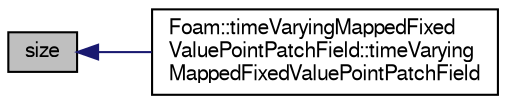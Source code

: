 digraph "size"
{
  bgcolor="transparent";
  edge [fontname="FreeSans",fontsize="10",labelfontname="FreeSans",labelfontsize="10"];
  node [fontname="FreeSans",fontsize="10",shape=record];
  rankdir="LR";
  Node1 [label="size",height=0.2,width=0.4,color="black", fillcolor="grey75", style="filled" fontcolor="black"];
  Node1 -> Node2 [dir="back",color="midnightblue",fontsize="10",style="solid",fontname="FreeSans"];
  Node2 [label="Foam::timeVaryingMappedFixed\lValuePointPatchField::timeVarying\lMappedFixedValuePointPatchField",height=0.2,width=0.4,color="black",URL="$a02545.html#a0e3a847883c7736efd944ab45faddf98",tooltip="Construct from patch, internal field and dictionary. "];
}
